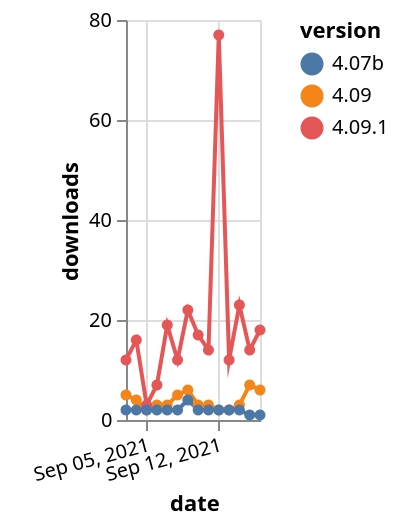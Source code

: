 {"$schema": "https://vega.github.io/schema/vega-lite/v5.json", "description": "A simple bar chart with embedded data.", "data": {"values": [{"date": "2021-09-03", "total": 11895, "delta": 5, "version": "4.09"}, {"date": "2021-09-04", "total": 11899, "delta": 4, "version": "4.09"}, {"date": "2021-09-05", "total": 11901, "delta": 2, "version": "4.09"}, {"date": "2021-09-06", "total": 11904, "delta": 3, "version": "4.09"}, {"date": "2021-09-07", "total": 11907, "delta": 3, "version": "4.09"}, {"date": "2021-09-08", "total": 11912, "delta": 5, "version": "4.09"}, {"date": "2021-09-09", "total": 11918, "delta": 6, "version": "4.09"}, {"date": "2021-09-10", "total": 11921, "delta": 3, "version": "4.09"}, {"date": "2021-09-11", "total": 11924, "delta": 3, "version": "4.09"}, {"date": "2021-09-12", "total": 11926, "delta": 2, "version": "4.09"}, {"date": "2021-09-13", "total": 11928, "delta": 2, "version": "4.09"}, {"date": "2021-09-14", "total": 11931, "delta": 3, "version": "4.09"}, {"date": "2021-09-15", "total": 11938, "delta": 7, "version": "4.09"}, {"date": "2021-09-16", "total": 11944, "delta": 6, "version": "4.09"}, {"date": "2021-09-03", "total": 4258, "delta": 12, "version": "4.09.1"}, {"date": "2021-09-04", "total": 4274, "delta": 16, "version": "4.09.1"}, {"date": "2021-09-05", "total": 4277, "delta": 3, "version": "4.09.1"}, {"date": "2021-09-06", "total": 4284, "delta": 7, "version": "4.09.1"}, {"date": "2021-09-07", "total": 4303, "delta": 19, "version": "4.09.1"}, {"date": "2021-09-08", "total": 4315, "delta": 12, "version": "4.09.1"}, {"date": "2021-09-09", "total": 4337, "delta": 22, "version": "4.09.1"}, {"date": "2021-09-10", "total": 4354, "delta": 17, "version": "4.09.1"}, {"date": "2021-09-11", "total": 4368, "delta": 14, "version": "4.09.1"}, {"date": "2021-09-12", "total": 4445, "delta": 77, "version": "4.09.1"}, {"date": "2021-09-13", "total": 4457, "delta": 12, "version": "4.09.1"}, {"date": "2021-09-14", "total": 4480, "delta": 23, "version": "4.09.1"}, {"date": "2021-09-15", "total": 4494, "delta": 14, "version": "4.09.1"}, {"date": "2021-09-16", "total": 4512, "delta": 18, "version": "4.09.1"}, {"date": "2021-09-03", "total": 3358, "delta": 2, "version": "4.07b"}, {"date": "2021-09-04", "total": 3360, "delta": 2, "version": "4.07b"}, {"date": "2021-09-05", "total": 3362, "delta": 2, "version": "4.07b"}, {"date": "2021-09-06", "total": 3364, "delta": 2, "version": "4.07b"}, {"date": "2021-09-07", "total": 3366, "delta": 2, "version": "4.07b"}, {"date": "2021-09-08", "total": 3368, "delta": 2, "version": "4.07b"}, {"date": "2021-09-09", "total": 3372, "delta": 4, "version": "4.07b"}, {"date": "2021-09-10", "total": 3374, "delta": 2, "version": "4.07b"}, {"date": "2021-09-11", "total": 3376, "delta": 2, "version": "4.07b"}, {"date": "2021-09-12", "total": 3378, "delta": 2, "version": "4.07b"}, {"date": "2021-09-13", "total": 3380, "delta": 2, "version": "4.07b"}, {"date": "2021-09-14", "total": 3382, "delta": 2, "version": "4.07b"}, {"date": "2021-09-15", "total": 3383, "delta": 1, "version": "4.07b"}, {"date": "2021-09-16", "total": 3384, "delta": 1, "version": "4.07b"}]}, "width": "container", "mark": {"type": "line", "point": {"filled": true}}, "encoding": {"x": {"field": "date", "type": "temporal", "timeUnit": "yearmonthdate", "title": "date", "axis": {"labelAngle": -15}}, "y": {"field": "delta", "type": "quantitative", "title": "downloads"}, "color": {"field": "version", "type": "nominal"}, "tooltip": {"field": "delta"}}}
